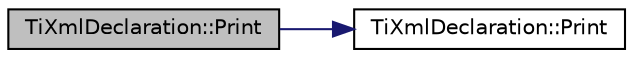 digraph "TiXmlDeclaration::Print"
{
  edge [fontname="Helvetica",fontsize="10",labelfontname="Helvetica",labelfontsize="10"];
  node [fontname="Helvetica",fontsize="10",shape=record];
  rankdir="LR";
  Node1 [label="TiXmlDeclaration::Print",height=0.2,width=0.4,color="black", fillcolor="grey75", style="filled" fontcolor="black"];
  Node1 -> Node2 [color="midnightblue",fontsize="10",style="solid",fontname="Helvetica"];
  Node2 [label="TiXmlDeclaration::Print",height=0.2,width=0.4,color="black", fillcolor="white", style="filled",URL="$class_ti_xml_declaration.html#aa5ab32ec19d4eeecff4a9238c6c90565"];
}
